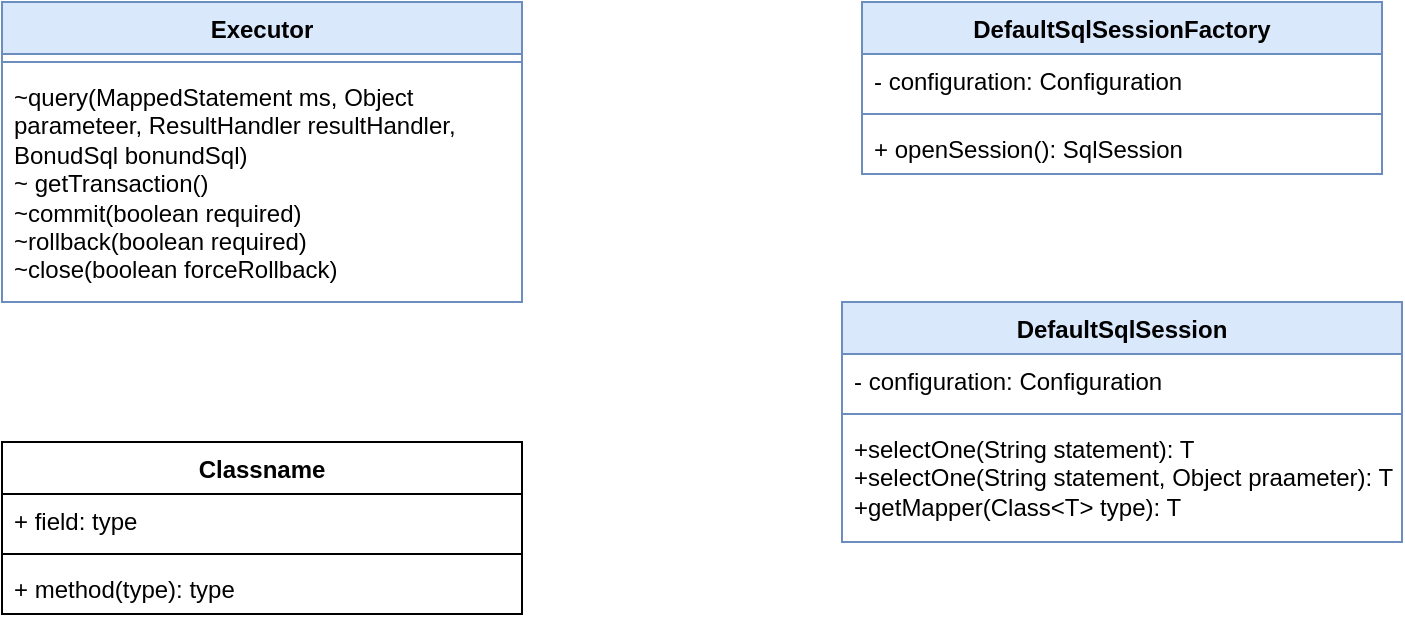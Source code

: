 <mxfile version="21.6.5" type="github">
  <diagram name="第 1 页" id="TrYgqnbubNRf-N8SinBF">
    <mxGraphModel dx="1434" dy="758" grid="1" gridSize="10" guides="1" tooltips="1" connect="1" arrows="1" fold="1" page="1" pageScale="1" pageWidth="827" pageHeight="1169" math="0" shadow="0">
      <root>
        <mxCell id="0" />
        <mxCell id="1" parent="0" />
        <mxCell id="ZnJLWyFRjPfsz6LkjSr6-5" value="DefaultSqlSessionFactory" style="swimlane;fontStyle=1;align=center;verticalAlign=top;childLayout=stackLayout;horizontal=1;startSize=26;horizontalStack=0;resizeParent=1;resizeParentMax=0;resizeLast=0;collapsible=1;marginBottom=0;whiteSpace=wrap;html=1;fillColor=#dae8fc;strokeColor=#6c8ebf;" vertex="1" parent="1">
          <mxGeometry x="500" y="70" width="260" height="86" as="geometry" />
        </mxCell>
        <mxCell id="ZnJLWyFRjPfsz6LkjSr6-6" value="- configuration: Configuration" style="text;strokeColor=none;fillColor=none;align=left;verticalAlign=top;spacingLeft=4;spacingRight=4;overflow=hidden;rotatable=0;points=[[0,0.5],[1,0.5]];portConstraint=eastwest;whiteSpace=wrap;html=1;" vertex="1" parent="ZnJLWyFRjPfsz6LkjSr6-5">
          <mxGeometry y="26" width="260" height="26" as="geometry" />
        </mxCell>
        <mxCell id="ZnJLWyFRjPfsz6LkjSr6-7" value="" style="line;strokeWidth=1;fillColor=none;align=left;verticalAlign=middle;spacingTop=-1;spacingLeft=3;spacingRight=3;rotatable=0;labelPosition=right;points=[];portConstraint=eastwest;strokeColor=inherit;" vertex="1" parent="ZnJLWyFRjPfsz6LkjSr6-5">
          <mxGeometry y="52" width="260" height="8" as="geometry" />
        </mxCell>
        <mxCell id="ZnJLWyFRjPfsz6LkjSr6-8" value="+ openSession(): SqlSession" style="text;strokeColor=none;fillColor=none;align=left;verticalAlign=top;spacingLeft=4;spacingRight=4;overflow=hidden;rotatable=0;points=[[0,0.5],[1,0.5]];portConstraint=eastwest;whiteSpace=wrap;html=1;" vertex="1" parent="ZnJLWyFRjPfsz6LkjSr6-5">
          <mxGeometry y="60" width="260" height="26" as="geometry" />
        </mxCell>
        <mxCell id="ZnJLWyFRjPfsz6LkjSr6-9" value="DefaultSqlSession" style="swimlane;fontStyle=1;align=center;verticalAlign=top;childLayout=stackLayout;horizontal=1;startSize=26;horizontalStack=0;resizeParent=1;resizeParentMax=0;resizeLast=0;collapsible=1;marginBottom=0;whiteSpace=wrap;html=1;fillColor=#dae8fc;strokeColor=#6c8ebf;" vertex="1" parent="1">
          <mxGeometry x="490" y="220" width="280" height="120" as="geometry" />
        </mxCell>
        <mxCell id="ZnJLWyFRjPfsz6LkjSr6-10" value="- configuration: Configuration" style="text;strokeColor=none;fillColor=none;align=left;verticalAlign=top;spacingLeft=4;spacingRight=4;overflow=hidden;rotatable=0;points=[[0,0.5],[1,0.5]];portConstraint=eastwest;whiteSpace=wrap;html=1;" vertex="1" parent="ZnJLWyFRjPfsz6LkjSr6-9">
          <mxGeometry y="26" width="280" height="26" as="geometry" />
        </mxCell>
        <mxCell id="ZnJLWyFRjPfsz6LkjSr6-11" value="" style="line;strokeWidth=1;fillColor=none;align=left;verticalAlign=middle;spacingTop=-1;spacingLeft=3;spacingRight=3;rotatable=0;labelPosition=right;points=[];portConstraint=eastwest;strokeColor=inherit;" vertex="1" parent="ZnJLWyFRjPfsz6LkjSr6-9">
          <mxGeometry y="52" width="280" height="8" as="geometry" />
        </mxCell>
        <mxCell id="ZnJLWyFRjPfsz6LkjSr6-12" value="+selectOne(String statement): T&lt;br&gt;+selectOne(String statement, Object praameter): T&lt;br&gt;+getMapper(Class&amp;lt;T&amp;gt; type): T" style="text;strokeColor=none;fillColor=none;align=left;verticalAlign=top;spacingLeft=4;spacingRight=4;overflow=hidden;rotatable=0;points=[[0,0.5],[1,0.5]];portConstraint=eastwest;whiteSpace=wrap;html=1;" vertex="1" parent="ZnJLWyFRjPfsz6LkjSr6-9">
          <mxGeometry y="60" width="280" height="60" as="geometry" />
        </mxCell>
        <mxCell id="ZnJLWyFRjPfsz6LkjSr6-21" value="Executor" style="swimlane;fontStyle=1;align=center;verticalAlign=top;childLayout=stackLayout;horizontal=1;startSize=26;horizontalStack=0;resizeParent=1;resizeParentMax=0;resizeLast=0;collapsible=1;marginBottom=0;whiteSpace=wrap;html=1;fillColor=#dae8fc;strokeColor=#6c8ebf;" vertex="1" parent="1">
          <mxGeometry x="70" y="70" width="260" height="150" as="geometry" />
        </mxCell>
        <mxCell id="ZnJLWyFRjPfsz6LkjSr6-23" value="" style="line;strokeWidth=1;fillColor=none;align=left;verticalAlign=middle;spacingTop=-1;spacingLeft=3;spacingRight=3;rotatable=0;labelPosition=right;points=[];portConstraint=eastwest;strokeColor=inherit;" vertex="1" parent="ZnJLWyFRjPfsz6LkjSr6-21">
          <mxGeometry y="26" width="260" height="8" as="geometry" />
        </mxCell>
        <mxCell id="ZnJLWyFRjPfsz6LkjSr6-24" value="~query(MappedStatement ms, Object parameteer, ResultHandler resultHandler, BonudSql bonundSql)&lt;br&gt;~ getTransaction()&lt;br&gt;~commit(boolean required)&lt;br&gt;~rollback(boolean required)&lt;br&gt;~close(boolean forceRollback)" style="text;strokeColor=none;fillColor=none;align=left;verticalAlign=top;spacingLeft=4;spacingRight=4;overflow=hidden;rotatable=0;points=[[0,0.5],[1,0.5]];portConstraint=eastwest;whiteSpace=wrap;html=1;" vertex="1" parent="ZnJLWyFRjPfsz6LkjSr6-21">
          <mxGeometry y="34" width="260" height="116" as="geometry" />
        </mxCell>
        <mxCell id="ZnJLWyFRjPfsz6LkjSr6-25" value="Classname" style="swimlane;fontStyle=1;align=center;verticalAlign=top;childLayout=stackLayout;horizontal=1;startSize=26;horizontalStack=0;resizeParent=1;resizeParentMax=0;resizeLast=0;collapsible=1;marginBottom=0;whiteSpace=wrap;html=1;" vertex="1" parent="1">
          <mxGeometry x="70" y="290" width="260" height="86" as="geometry" />
        </mxCell>
        <mxCell id="ZnJLWyFRjPfsz6LkjSr6-26" value="+ field: type" style="text;strokeColor=none;fillColor=none;align=left;verticalAlign=top;spacingLeft=4;spacingRight=4;overflow=hidden;rotatable=0;points=[[0,0.5],[1,0.5]];portConstraint=eastwest;whiteSpace=wrap;html=1;" vertex="1" parent="ZnJLWyFRjPfsz6LkjSr6-25">
          <mxGeometry y="26" width="260" height="26" as="geometry" />
        </mxCell>
        <mxCell id="ZnJLWyFRjPfsz6LkjSr6-27" value="" style="line;strokeWidth=1;fillColor=none;align=left;verticalAlign=middle;spacingTop=-1;spacingLeft=3;spacingRight=3;rotatable=0;labelPosition=right;points=[];portConstraint=eastwest;strokeColor=inherit;" vertex="1" parent="ZnJLWyFRjPfsz6LkjSr6-25">
          <mxGeometry y="52" width="260" height="8" as="geometry" />
        </mxCell>
        <mxCell id="ZnJLWyFRjPfsz6LkjSr6-28" value="+ method(type): type" style="text;strokeColor=none;fillColor=none;align=left;verticalAlign=top;spacingLeft=4;spacingRight=4;overflow=hidden;rotatable=0;points=[[0,0.5],[1,0.5]];portConstraint=eastwest;whiteSpace=wrap;html=1;" vertex="1" parent="ZnJLWyFRjPfsz6LkjSr6-25">
          <mxGeometry y="60" width="260" height="26" as="geometry" />
        </mxCell>
      </root>
    </mxGraphModel>
  </diagram>
</mxfile>
